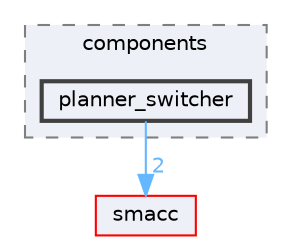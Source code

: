 digraph "smacc_client_library/move_base_z_client/move_base_z_client_plugin/include/move_base_z_client_plugin/components/planner_switcher"
{
 // LATEX_PDF_SIZE
  bgcolor="transparent";
  edge [fontname=Helvetica,fontsize=10,labelfontname=Helvetica,labelfontsize=10];
  node [fontname=Helvetica,fontsize=10,shape=box,height=0.2,width=0.4];
  compound=true
  subgraph clusterdir_0356d6e507c87c88329bad404c445d06 {
    graph [ bgcolor="#edf0f7", pencolor="grey50", label="components", fontname=Helvetica,fontsize=10 style="filled,dashed", URL="dir_0356d6e507c87c88329bad404c445d06.html",tooltip=""]
  dir_af856222e4cd061d6e4b1c93ff6b8fd0 [label="planner_switcher", fillcolor="#edf0f7", color="grey25", style="filled,bold", URL="dir_af856222e4cd061d6e4b1c93ff6b8fd0.html",tooltip=""];
  }
  dir_6e3e4532ae0db906acb0c92fce514b9e [label="smacc", fillcolor="#edf0f7", color="red", style="filled", URL="dir_6e3e4532ae0db906acb0c92fce514b9e.html",tooltip=""];
  dir_af856222e4cd061d6e4b1c93ff6b8fd0->dir_6e3e4532ae0db906acb0c92fce514b9e [headlabel="2", labeldistance=1.5 headhref="dir_000078_000090.html" color="steelblue1" fontcolor="steelblue1"];
}
